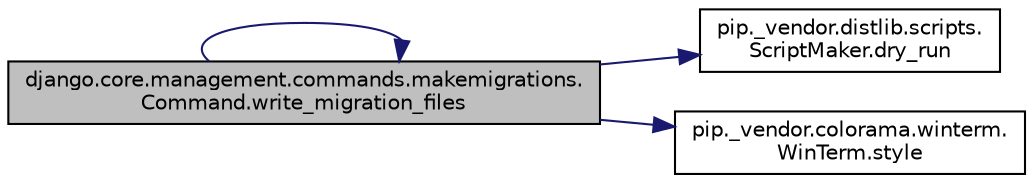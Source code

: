 digraph "django.core.management.commands.makemigrations.Command.write_migration_files"
{
 // LATEX_PDF_SIZE
  edge [fontname="Helvetica",fontsize="10",labelfontname="Helvetica",labelfontsize="10"];
  node [fontname="Helvetica",fontsize="10",shape=record];
  rankdir="LR";
  Node1 [label="django.core.management.commands.makemigrations.\lCommand.write_migration_files",height=0.2,width=0.4,color="black", fillcolor="grey75", style="filled", fontcolor="black",tooltip=" "];
  Node1 -> Node2 [color="midnightblue",fontsize="10",style="solid",fontname="Helvetica"];
  Node2 [label="pip._vendor.distlib.scripts.\lScriptMaker.dry_run",height=0.2,width=0.4,color="black", fillcolor="white", style="filled",URL="$de/dcc/classpip_1_1__vendor_1_1distlib_1_1scripts_1_1_script_maker.html#ab788624a4b1688e66c95f02b42674a4f",tooltip=" "];
  Node1 -> Node3 [color="midnightblue",fontsize="10",style="solid",fontname="Helvetica"];
  Node3 [label="pip._vendor.colorama.winterm.\lWinTerm.style",height=0.2,width=0.4,color="black", fillcolor="white", style="filled",URL="$dc/da2/classpip_1_1__vendor_1_1colorama_1_1winterm_1_1_win_term.html#ab85bf790ea333b6e852dd673dfed56f5",tooltip=" "];
  Node1 -> Node1 [color="midnightblue",fontsize="10",style="solid",fontname="Helvetica"];
}
